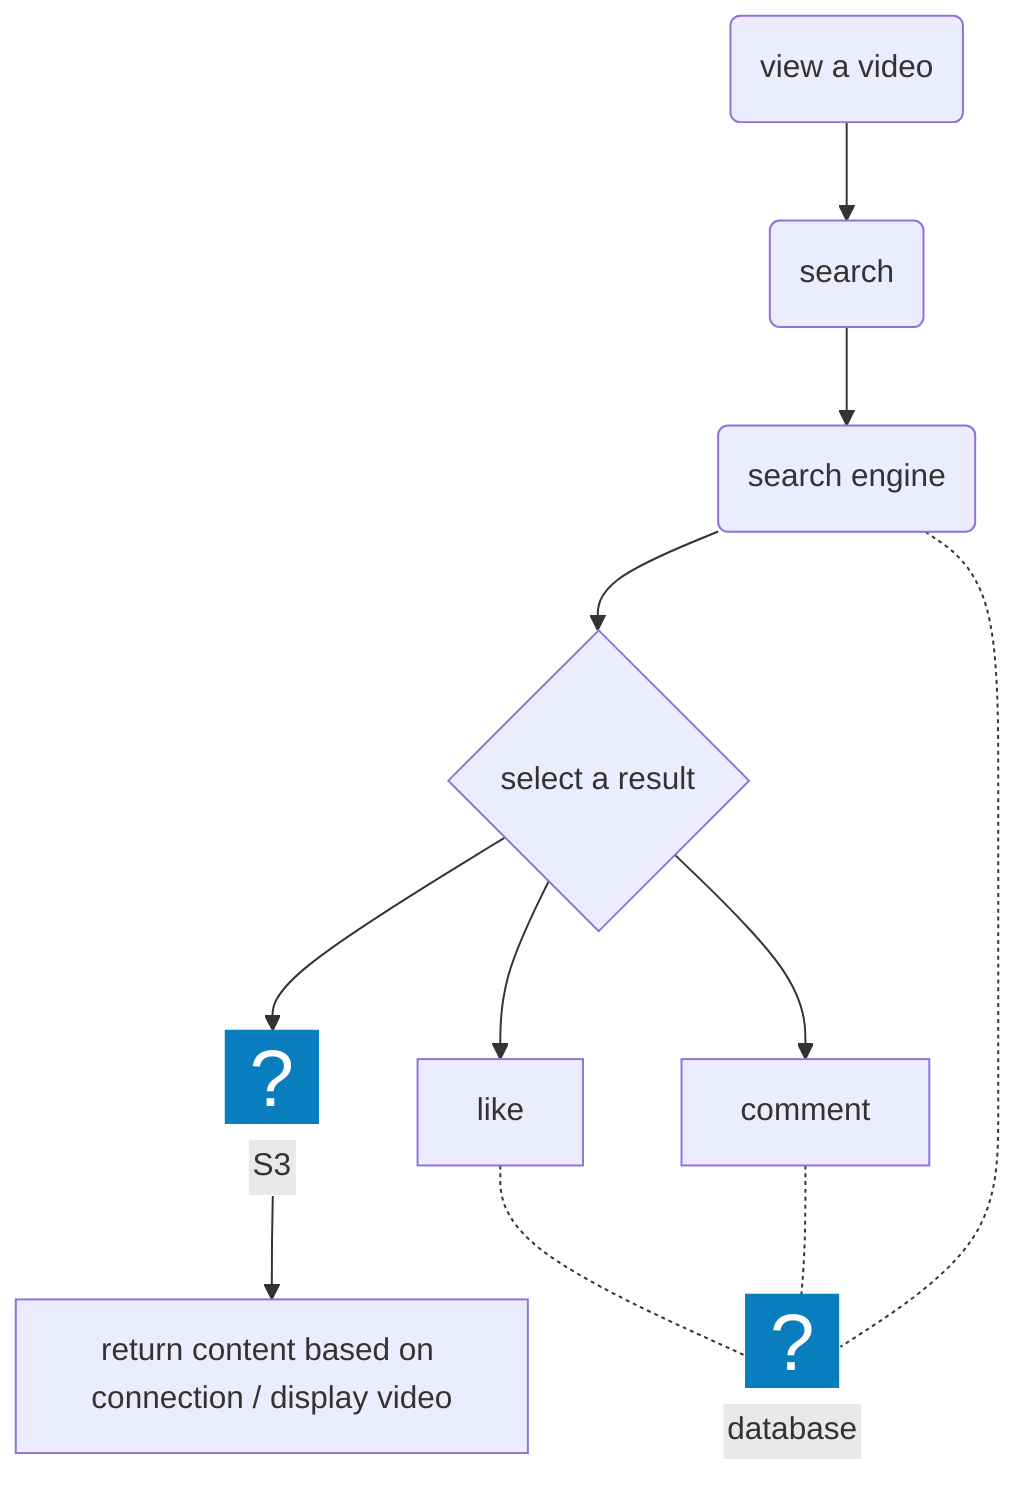 flowchart TD
    v("view a video") --> s("search")
    s --> se("search engine")
    se --> sel{"select a result"}
    se -.- n1["database"]
    sel-->n2["S3"]
    n2-->r[return content based on connection / display video]
    sel-->l[like]
    sel-->c[comment]
    l -.-n1
    c -.- n1


    n1@{ icon: "aws:res-database", pos: "b"}
    n2@{icon: "aws:res-database",pos:"b"}